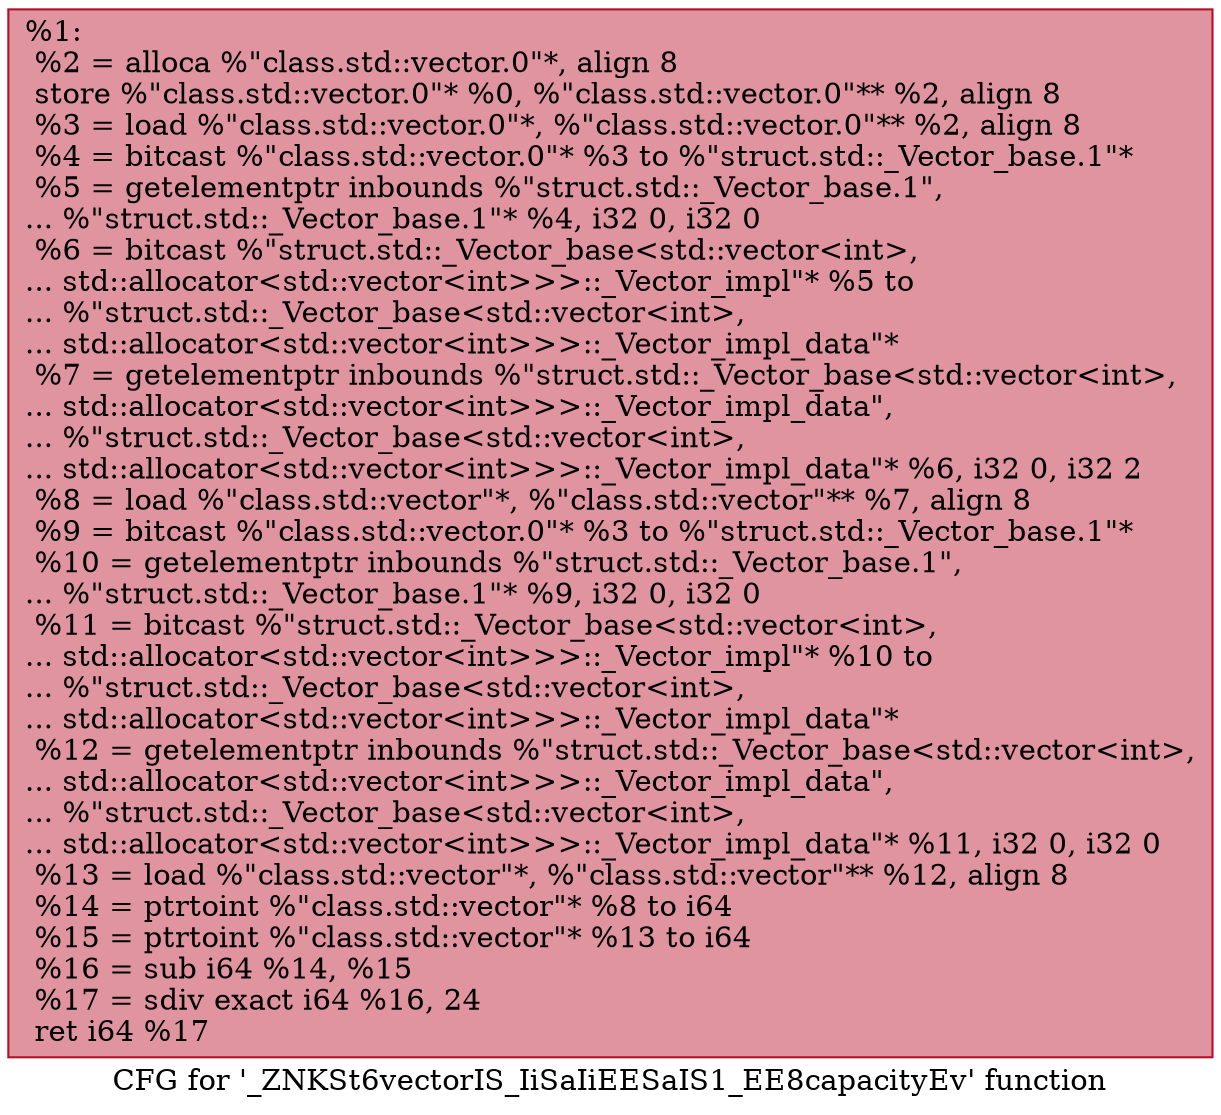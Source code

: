 digraph "CFG for '_ZNKSt6vectorIS_IiSaIiEESaIS1_EE8capacityEv' function" {
	label="CFG for '_ZNKSt6vectorIS_IiSaIiEESaIS1_EE8capacityEv' function";

	Node0x559aeab32560 [shape=record,color="#b70d28ff", style=filled, fillcolor="#b70d2870",label="{%1:\l  %2 = alloca %\"class.std::vector.0\"*, align 8\l  store %\"class.std::vector.0\"* %0, %\"class.std::vector.0\"** %2, align 8\l  %3 = load %\"class.std::vector.0\"*, %\"class.std::vector.0\"** %2, align 8\l  %4 = bitcast %\"class.std::vector.0\"* %3 to %\"struct.std::_Vector_base.1\"*\l  %5 = getelementptr inbounds %\"struct.std::_Vector_base.1\",\l... %\"struct.std::_Vector_base.1\"* %4, i32 0, i32 0\l  %6 = bitcast %\"struct.std::_Vector_base\<std::vector\<int\>,\l... std::allocator\<std::vector\<int\>\>\>::_Vector_impl\"* %5 to\l... %\"struct.std::_Vector_base\<std::vector\<int\>,\l... std::allocator\<std::vector\<int\>\>\>::_Vector_impl_data\"*\l  %7 = getelementptr inbounds %\"struct.std::_Vector_base\<std::vector\<int\>,\l... std::allocator\<std::vector\<int\>\>\>::_Vector_impl_data\",\l... %\"struct.std::_Vector_base\<std::vector\<int\>,\l... std::allocator\<std::vector\<int\>\>\>::_Vector_impl_data\"* %6, i32 0, i32 2\l  %8 = load %\"class.std::vector\"*, %\"class.std::vector\"** %7, align 8\l  %9 = bitcast %\"class.std::vector.0\"* %3 to %\"struct.std::_Vector_base.1\"*\l  %10 = getelementptr inbounds %\"struct.std::_Vector_base.1\",\l... %\"struct.std::_Vector_base.1\"* %9, i32 0, i32 0\l  %11 = bitcast %\"struct.std::_Vector_base\<std::vector\<int\>,\l... std::allocator\<std::vector\<int\>\>\>::_Vector_impl\"* %10 to\l... %\"struct.std::_Vector_base\<std::vector\<int\>,\l... std::allocator\<std::vector\<int\>\>\>::_Vector_impl_data\"*\l  %12 = getelementptr inbounds %\"struct.std::_Vector_base\<std::vector\<int\>,\l... std::allocator\<std::vector\<int\>\>\>::_Vector_impl_data\",\l... %\"struct.std::_Vector_base\<std::vector\<int\>,\l... std::allocator\<std::vector\<int\>\>\>::_Vector_impl_data\"* %11, i32 0, i32 0\l  %13 = load %\"class.std::vector\"*, %\"class.std::vector\"** %12, align 8\l  %14 = ptrtoint %\"class.std::vector\"* %8 to i64\l  %15 = ptrtoint %\"class.std::vector\"* %13 to i64\l  %16 = sub i64 %14, %15\l  %17 = sdiv exact i64 %16, 24\l  ret i64 %17\l}"];
}
